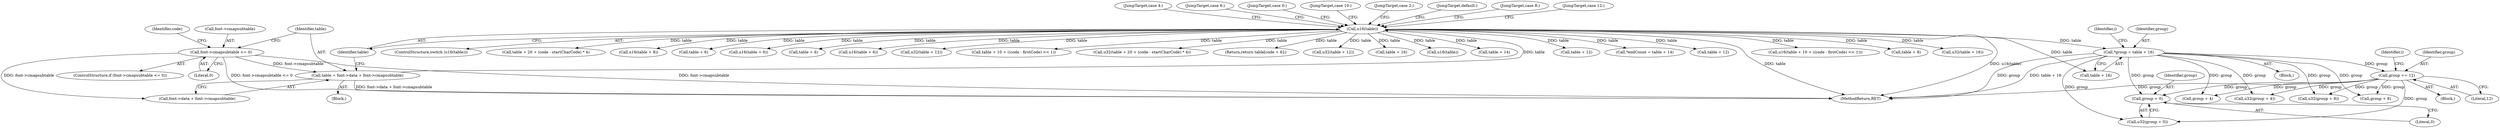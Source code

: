 digraph "0_ghostscript_961b10cdd71403072fb99401a45f3bef6ce53626@pointer" {
"1000413" [label="(Call,group + 0)"];
"1000393" [label="(Call,*group = table + 16)"];
"1000141" [label="(Call,u16(table))"];
"1000131" [label="(Call,table = font->data + font->cmapsubtable)"];
"1000124" [label="(Call,font->cmapsubtable <= 0)"];
"1000446" [label="(Call,group += 12)"];
"1000151" [label="(JumpTarget,case 4:)"];
"1000389" [label="(Call,table + 12)"];
"1000408" [label="(Block,)"];
"1000141" [label="(Call,u16(table))"];
"1000142" [label="(Identifier,table)"];
"1000161" [label="(Call,*endCount = table + 14)"];
"1000350" [label="(Call,table + 12)"];
"1000412" [label="(Call,u32(group + 0))"];
"1000305" [label="(JumpTarget,case 6:)"];
"1000384" [label="(Block,)"];
"1000334" [label="(Call,u16(table + 10 + ((code - firstCode) << 1)))"];
"1000128" [label="(Literal,0)"];
"1000318" [label="(Call,table + 8)"];
"1000420" [label="(Call,group + 4)"];
"1000407" [label="(Identifier,i)"];
"1000419" [label="(Call,u32(group + 4))"];
"1000401" [label="(Identifier,i)"];
"1000133" [label="(Call,font->data + font->cmapsubtable)"];
"1000356" [label="(Call,u32(table + 16))"];
"1000878" [label="(MethodReturn,RET)"];
"1000121" [label="(Block,)"];
"1000413" [label="(Call,group + 0)"];
"1000426" [label="(Call,u32(group + 8))"];
"1000140" [label="(ControlStructure,switch (u16(table)))"];
"1000144" [label="(JumpTarget,case 0:)"];
"1000131" [label="(Call,table = font->data + font->cmapsubtable)"];
"1000130" [label="(Identifier,code)"];
"1000374" [label="(Call,table + 20 + (code - startCharCode) * 4)"];
"1000427" [label="(Call,group + 8)"];
"1000317" [label="(Call,u16(table + 8))"];
"1000311" [label="(Call,table + 6)"];
"1000414" [label="(Identifier,group)"];
"1000447" [label="(Identifier,group)"];
"1000448" [label="(Literal,12)"];
"1000415" [label="(Literal,0)"];
"1000156" [label="(Call,u16(table + 6))"];
"1000157" [label="(Call,table + 6)"];
"1000125" [label="(Call,font->cmapsubtable)"];
"1000310" [label="(Call,u16(table + 6))"];
"1000349" [label="(Call,u32(table + 12))"];
"1000335" [label="(Call,table + 10 + ((code - firstCode) << 1))"];
"1000373" [label="(Call,u32(table + 20 + (code - startCharCode) * 4))"];
"1000344" [label="(JumpTarget,case 10:)"];
"1000451" [label="(JumpTarget,case 2:)"];
"1000145" [label="(Return,return table[code + 6];)"];
"1000388" [label="(Call,u32(table + 12))"];
"1000132" [label="(Identifier,table)"];
"1000446" [label="(Call,group += 12)"];
"1000453" [label="(JumpTarget,default:)"];
"1000357" [label="(Call,table + 16)"];
"1000456" [label="(Call,u16(table))"];
"1000123" [label="(ControlStructure,if (font->cmapsubtable <= 0))"];
"1000124" [label="(Call,font->cmapsubtable <= 0)"];
"1000394" [label="(Identifier,group)"];
"1000452" [label="(JumpTarget,case 8:)"];
"1000393" [label="(Call,*group = table + 16)"];
"1000163" [label="(Call,table + 14)"];
"1000395" [label="(Call,table + 16)"];
"1000383" [label="(JumpTarget,case 12:)"];
"1000413" -> "1000412"  [label="AST: "];
"1000413" -> "1000415"  [label="CFG: "];
"1000414" -> "1000413"  [label="AST: "];
"1000415" -> "1000413"  [label="AST: "];
"1000412" -> "1000413"  [label="CFG: "];
"1000393" -> "1000413"  [label="DDG: group"];
"1000446" -> "1000413"  [label="DDG: group"];
"1000393" -> "1000384"  [label="AST: "];
"1000393" -> "1000395"  [label="CFG: "];
"1000394" -> "1000393"  [label="AST: "];
"1000395" -> "1000393"  [label="AST: "];
"1000401" -> "1000393"  [label="CFG: "];
"1000393" -> "1000878"  [label="DDG: group"];
"1000393" -> "1000878"  [label="DDG: table + 16"];
"1000141" -> "1000393"  [label="DDG: table"];
"1000393" -> "1000412"  [label="DDG: group"];
"1000393" -> "1000419"  [label="DDG: group"];
"1000393" -> "1000420"  [label="DDG: group"];
"1000393" -> "1000426"  [label="DDG: group"];
"1000393" -> "1000427"  [label="DDG: group"];
"1000393" -> "1000446"  [label="DDG: group"];
"1000141" -> "1000140"  [label="AST: "];
"1000141" -> "1000142"  [label="CFG: "];
"1000142" -> "1000141"  [label="AST: "];
"1000144" -> "1000141"  [label="CFG: "];
"1000151" -> "1000141"  [label="CFG: "];
"1000305" -> "1000141"  [label="CFG: "];
"1000344" -> "1000141"  [label="CFG: "];
"1000383" -> "1000141"  [label="CFG: "];
"1000451" -> "1000141"  [label="CFG: "];
"1000452" -> "1000141"  [label="CFG: "];
"1000453" -> "1000141"  [label="CFG: "];
"1000141" -> "1000878"  [label="DDG: table"];
"1000141" -> "1000878"  [label="DDG: u16(table)"];
"1000131" -> "1000141"  [label="DDG: table"];
"1000141" -> "1000145"  [label="DDG: table"];
"1000141" -> "1000156"  [label="DDG: table"];
"1000141" -> "1000157"  [label="DDG: table"];
"1000141" -> "1000161"  [label="DDG: table"];
"1000141" -> "1000163"  [label="DDG: table"];
"1000141" -> "1000310"  [label="DDG: table"];
"1000141" -> "1000311"  [label="DDG: table"];
"1000141" -> "1000317"  [label="DDG: table"];
"1000141" -> "1000318"  [label="DDG: table"];
"1000141" -> "1000334"  [label="DDG: table"];
"1000141" -> "1000335"  [label="DDG: table"];
"1000141" -> "1000349"  [label="DDG: table"];
"1000141" -> "1000350"  [label="DDG: table"];
"1000141" -> "1000356"  [label="DDG: table"];
"1000141" -> "1000357"  [label="DDG: table"];
"1000141" -> "1000373"  [label="DDG: table"];
"1000141" -> "1000374"  [label="DDG: table"];
"1000141" -> "1000388"  [label="DDG: table"];
"1000141" -> "1000389"  [label="DDG: table"];
"1000141" -> "1000395"  [label="DDG: table"];
"1000141" -> "1000456"  [label="DDG: table"];
"1000131" -> "1000121"  [label="AST: "];
"1000131" -> "1000133"  [label="CFG: "];
"1000132" -> "1000131"  [label="AST: "];
"1000133" -> "1000131"  [label="AST: "];
"1000142" -> "1000131"  [label="CFG: "];
"1000131" -> "1000878"  [label="DDG: font->data + font->cmapsubtable"];
"1000124" -> "1000131"  [label="DDG: font->cmapsubtable"];
"1000124" -> "1000123"  [label="AST: "];
"1000124" -> "1000128"  [label="CFG: "];
"1000125" -> "1000124"  [label="AST: "];
"1000128" -> "1000124"  [label="AST: "];
"1000130" -> "1000124"  [label="CFG: "];
"1000132" -> "1000124"  [label="CFG: "];
"1000124" -> "1000878"  [label="DDG: font->cmapsubtable"];
"1000124" -> "1000878"  [label="DDG: font->cmapsubtable <= 0"];
"1000124" -> "1000133"  [label="DDG: font->cmapsubtable"];
"1000446" -> "1000408"  [label="AST: "];
"1000446" -> "1000448"  [label="CFG: "];
"1000447" -> "1000446"  [label="AST: "];
"1000448" -> "1000446"  [label="AST: "];
"1000407" -> "1000446"  [label="CFG: "];
"1000446" -> "1000878"  [label="DDG: group"];
"1000446" -> "1000412"  [label="DDG: group"];
"1000446" -> "1000419"  [label="DDG: group"];
"1000446" -> "1000420"  [label="DDG: group"];
"1000446" -> "1000426"  [label="DDG: group"];
"1000446" -> "1000427"  [label="DDG: group"];
}
